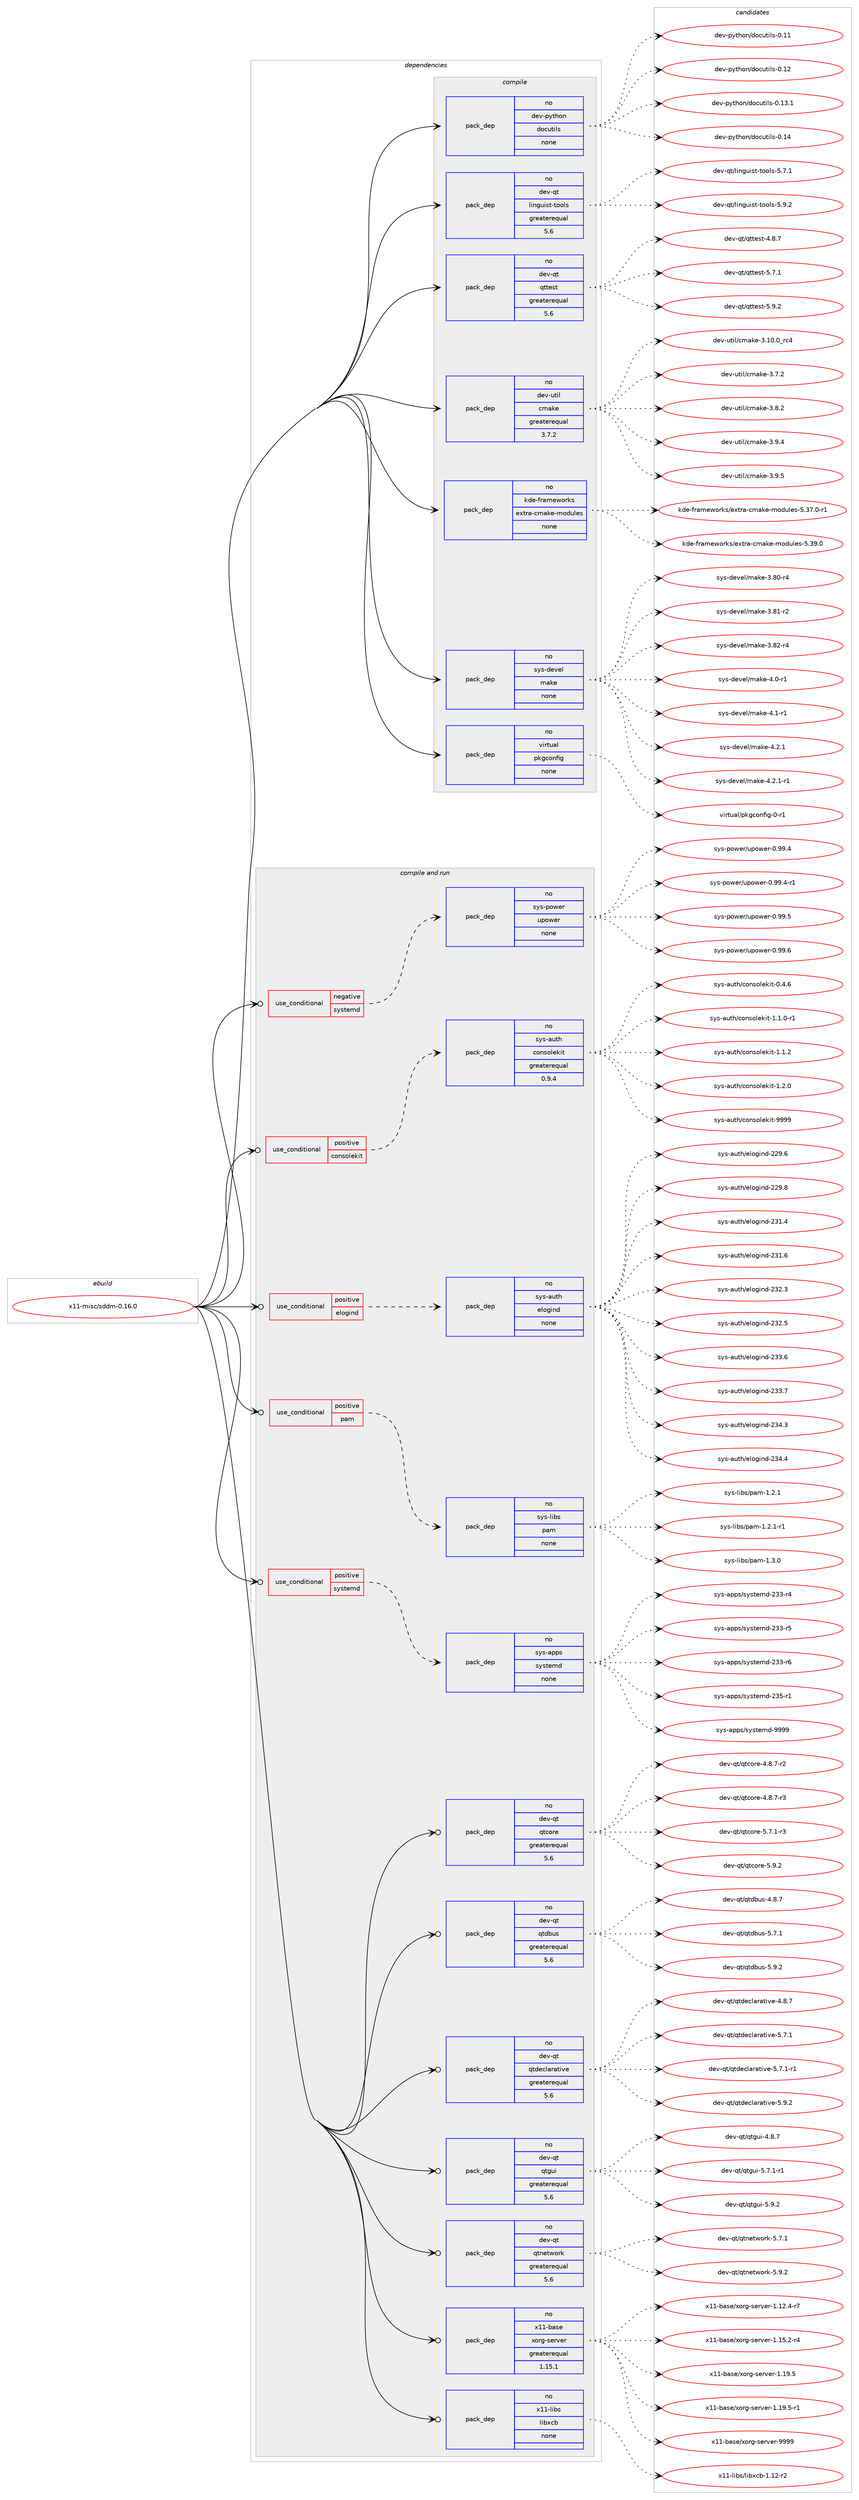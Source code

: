 digraph prolog {

# *************
# Graph options
# *************

newrank=true;
concentrate=true;
compound=true;
graph [rankdir=LR,fontname=Helvetica,fontsize=10,ranksep=1.5];#, ranksep=2.5, nodesep=0.2];
edge  [arrowhead=vee];
node  [fontname=Helvetica,fontsize=10];

# **********
# The ebuild
# **********

subgraph cluster_leftcol {
color=gray;
rank=same;
label=<<i>ebuild</i>>;
id [label="x11-misc/sddm-0.16.0", color=red, width=4, href="../x11-misc/sddm-0.16.0.svg"];
}

# ****************
# The dependencies
# ****************

subgraph cluster_midcol {
color=gray;
label=<<i>dependencies</i>>;
subgraph cluster_compile {
fillcolor="#eeeeee";
style=filled;
label=<<i>compile</i>>;
subgraph pack390867 {
dependency523964 [label=<<TABLE BORDER="0" CELLBORDER="1" CELLSPACING="0" CELLPADDING="4" WIDTH="220"><TR><TD ROWSPAN="6" CELLPADDING="30">pack_dep</TD></TR><TR><TD WIDTH="110">no</TD></TR><TR><TD>dev-python</TD></TR><TR><TD>docutils</TD></TR><TR><TD>none</TD></TR><TR><TD></TD></TR></TABLE>>, shape=none, color=blue];
}
id:e -> dependency523964:w [weight=20,style="solid",arrowhead="vee"];
subgraph pack390868 {
dependency523965 [label=<<TABLE BORDER="0" CELLBORDER="1" CELLSPACING="0" CELLPADDING="4" WIDTH="220"><TR><TD ROWSPAN="6" CELLPADDING="30">pack_dep</TD></TR><TR><TD WIDTH="110">no</TD></TR><TR><TD>dev-qt</TD></TR><TR><TD>linguist-tools</TD></TR><TR><TD>greaterequal</TD></TR><TR><TD>5.6</TD></TR></TABLE>>, shape=none, color=blue];
}
id:e -> dependency523965:w [weight=20,style="solid",arrowhead="vee"];
subgraph pack390869 {
dependency523966 [label=<<TABLE BORDER="0" CELLBORDER="1" CELLSPACING="0" CELLPADDING="4" WIDTH="220"><TR><TD ROWSPAN="6" CELLPADDING="30">pack_dep</TD></TR><TR><TD WIDTH="110">no</TD></TR><TR><TD>dev-qt</TD></TR><TR><TD>qttest</TD></TR><TR><TD>greaterequal</TD></TR><TR><TD>5.6</TD></TR></TABLE>>, shape=none, color=blue];
}
id:e -> dependency523966:w [weight=20,style="solid",arrowhead="vee"];
subgraph pack390870 {
dependency523967 [label=<<TABLE BORDER="0" CELLBORDER="1" CELLSPACING="0" CELLPADDING="4" WIDTH="220"><TR><TD ROWSPAN="6" CELLPADDING="30">pack_dep</TD></TR><TR><TD WIDTH="110">no</TD></TR><TR><TD>dev-util</TD></TR><TR><TD>cmake</TD></TR><TR><TD>greaterequal</TD></TR><TR><TD>3.7.2</TD></TR></TABLE>>, shape=none, color=blue];
}
id:e -> dependency523967:w [weight=20,style="solid",arrowhead="vee"];
subgraph pack390871 {
dependency523968 [label=<<TABLE BORDER="0" CELLBORDER="1" CELLSPACING="0" CELLPADDING="4" WIDTH="220"><TR><TD ROWSPAN="6" CELLPADDING="30">pack_dep</TD></TR><TR><TD WIDTH="110">no</TD></TR><TR><TD>kde-frameworks</TD></TR><TR><TD>extra-cmake-modules</TD></TR><TR><TD>none</TD></TR><TR><TD></TD></TR></TABLE>>, shape=none, color=blue];
}
id:e -> dependency523968:w [weight=20,style="solid",arrowhead="vee"];
subgraph pack390872 {
dependency523969 [label=<<TABLE BORDER="0" CELLBORDER="1" CELLSPACING="0" CELLPADDING="4" WIDTH="220"><TR><TD ROWSPAN="6" CELLPADDING="30">pack_dep</TD></TR><TR><TD WIDTH="110">no</TD></TR><TR><TD>sys-devel</TD></TR><TR><TD>make</TD></TR><TR><TD>none</TD></TR><TR><TD></TD></TR></TABLE>>, shape=none, color=blue];
}
id:e -> dependency523969:w [weight=20,style="solid",arrowhead="vee"];
subgraph pack390873 {
dependency523970 [label=<<TABLE BORDER="0" CELLBORDER="1" CELLSPACING="0" CELLPADDING="4" WIDTH="220"><TR><TD ROWSPAN="6" CELLPADDING="30">pack_dep</TD></TR><TR><TD WIDTH="110">no</TD></TR><TR><TD>virtual</TD></TR><TR><TD>pkgconfig</TD></TR><TR><TD>none</TD></TR><TR><TD></TD></TR></TABLE>>, shape=none, color=blue];
}
id:e -> dependency523970:w [weight=20,style="solid",arrowhead="vee"];
}
subgraph cluster_compileandrun {
fillcolor="#eeeeee";
style=filled;
label=<<i>compile and run</i>>;
subgraph cond123253 {
dependency523971 [label=<<TABLE BORDER="0" CELLBORDER="1" CELLSPACING="0" CELLPADDING="4"><TR><TD ROWSPAN="3" CELLPADDING="10">use_conditional</TD></TR><TR><TD>negative</TD></TR><TR><TD>systemd</TD></TR></TABLE>>, shape=none, color=red];
subgraph pack390874 {
dependency523972 [label=<<TABLE BORDER="0" CELLBORDER="1" CELLSPACING="0" CELLPADDING="4" WIDTH="220"><TR><TD ROWSPAN="6" CELLPADDING="30">pack_dep</TD></TR><TR><TD WIDTH="110">no</TD></TR><TR><TD>sys-power</TD></TR><TR><TD>upower</TD></TR><TR><TD>none</TD></TR><TR><TD></TD></TR></TABLE>>, shape=none, color=blue];
}
dependency523971:e -> dependency523972:w [weight=20,style="dashed",arrowhead="vee"];
}
id:e -> dependency523971:w [weight=20,style="solid",arrowhead="odotvee"];
subgraph cond123254 {
dependency523973 [label=<<TABLE BORDER="0" CELLBORDER="1" CELLSPACING="0" CELLPADDING="4"><TR><TD ROWSPAN="3" CELLPADDING="10">use_conditional</TD></TR><TR><TD>positive</TD></TR><TR><TD>consolekit</TD></TR></TABLE>>, shape=none, color=red];
subgraph pack390875 {
dependency523974 [label=<<TABLE BORDER="0" CELLBORDER="1" CELLSPACING="0" CELLPADDING="4" WIDTH="220"><TR><TD ROWSPAN="6" CELLPADDING="30">pack_dep</TD></TR><TR><TD WIDTH="110">no</TD></TR><TR><TD>sys-auth</TD></TR><TR><TD>consolekit</TD></TR><TR><TD>greaterequal</TD></TR><TR><TD>0.9.4</TD></TR></TABLE>>, shape=none, color=blue];
}
dependency523973:e -> dependency523974:w [weight=20,style="dashed",arrowhead="vee"];
}
id:e -> dependency523973:w [weight=20,style="solid",arrowhead="odotvee"];
subgraph cond123255 {
dependency523975 [label=<<TABLE BORDER="0" CELLBORDER="1" CELLSPACING="0" CELLPADDING="4"><TR><TD ROWSPAN="3" CELLPADDING="10">use_conditional</TD></TR><TR><TD>positive</TD></TR><TR><TD>elogind</TD></TR></TABLE>>, shape=none, color=red];
subgraph pack390876 {
dependency523976 [label=<<TABLE BORDER="0" CELLBORDER="1" CELLSPACING="0" CELLPADDING="4" WIDTH="220"><TR><TD ROWSPAN="6" CELLPADDING="30">pack_dep</TD></TR><TR><TD WIDTH="110">no</TD></TR><TR><TD>sys-auth</TD></TR><TR><TD>elogind</TD></TR><TR><TD>none</TD></TR><TR><TD></TD></TR></TABLE>>, shape=none, color=blue];
}
dependency523975:e -> dependency523976:w [weight=20,style="dashed",arrowhead="vee"];
}
id:e -> dependency523975:w [weight=20,style="solid",arrowhead="odotvee"];
subgraph cond123256 {
dependency523977 [label=<<TABLE BORDER="0" CELLBORDER="1" CELLSPACING="0" CELLPADDING="4"><TR><TD ROWSPAN="3" CELLPADDING="10">use_conditional</TD></TR><TR><TD>positive</TD></TR><TR><TD>pam</TD></TR></TABLE>>, shape=none, color=red];
subgraph pack390877 {
dependency523978 [label=<<TABLE BORDER="0" CELLBORDER="1" CELLSPACING="0" CELLPADDING="4" WIDTH="220"><TR><TD ROWSPAN="6" CELLPADDING="30">pack_dep</TD></TR><TR><TD WIDTH="110">no</TD></TR><TR><TD>sys-libs</TD></TR><TR><TD>pam</TD></TR><TR><TD>none</TD></TR><TR><TD></TD></TR></TABLE>>, shape=none, color=blue];
}
dependency523977:e -> dependency523978:w [weight=20,style="dashed",arrowhead="vee"];
}
id:e -> dependency523977:w [weight=20,style="solid",arrowhead="odotvee"];
subgraph cond123257 {
dependency523979 [label=<<TABLE BORDER="0" CELLBORDER="1" CELLSPACING="0" CELLPADDING="4"><TR><TD ROWSPAN="3" CELLPADDING="10">use_conditional</TD></TR><TR><TD>positive</TD></TR><TR><TD>systemd</TD></TR></TABLE>>, shape=none, color=red];
subgraph pack390878 {
dependency523980 [label=<<TABLE BORDER="0" CELLBORDER="1" CELLSPACING="0" CELLPADDING="4" WIDTH="220"><TR><TD ROWSPAN="6" CELLPADDING="30">pack_dep</TD></TR><TR><TD WIDTH="110">no</TD></TR><TR><TD>sys-apps</TD></TR><TR><TD>systemd</TD></TR><TR><TD>none</TD></TR><TR><TD></TD></TR></TABLE>>, shape=none, color=blue];
}
dependency523979:e -> dependency523980:w [weight=20,style="dashed",arrowhead="vee"];
}
id:e -> dependency523979:w [weight=20,style="solid",arrowhead="odotvee"];
subgraph pack390879 {
dependency523981 [label=<<TABLE BORDER="0" CELLBORDER="1" CELLSPACING="0" CELLPADDING="4" WIDTH="220"><TR><TD ROWSPAN="6" CELLPADDING="30">pack_dep</TD></TR><TR><TD WIDTH="110">no</TD></TR><TR><TD>dev-qt</TD></TR><TR><TD>qtcore</TD></TR><TR><TD>greaterequal</TD></TR><TR><TD>5.6</TD></TR></TABLE>>, shape=none, color=blue];
}
id:e -> dependency523981:w [weight=20,style="solid",arrowhead="odotvee"];
subgraph pack390880 {
dependency523982 [label=<<TABLE BORDER="0" CELLBORDER="1" CELLSPACING="0" CELLPADDING="4" WIDTH="220"><TR><TD ROWSPAN="6" CELLPADDING="30">pack_dep</TD></TR><TR><TD WIDTH="110">no</TD></TR><TR><TD>dev-qt</TD></TR><TR><TD>qtdbus</TD></TR><TR><TD>greaterequal</TD></TR><TR><TD>5.6</TD></TR></TABLE>>, shape=none, color=blue];
}
id:e -> dependency523982:w [weight=20,style="solid",arrowhead="odotvee"];
subgraph pack390881 {
dependency523983 [label=<<TABLE BORDER="0" CELLBORDER="1" CELLSPACING="0" CELLPADDING="4" WIDTH="220"><TR><TD ROWSPAN="6" CELLPADDING="30">pack_dep</TD></TR><TR><TD WIDTH="110">no</TD></TR><TR><TD>dev-qt</TD></TR><TR><TD>qtdeclarative</TD></TR><TR><TD>greaterequal</TD></TR><TR><TD>5.6</TD></TR></TABLE>>, shape=none, color=blue];
}
id:e -> dependency523983:w [weight=20,style="solid",arrowhead="odotvee"];
subgraph pack390882 {
dependency523984 [label=<<TABLE BORDER="0" CELLBORDER="1" CELLSPACING="0" CELLPADDING="4" WIDTH="220"><TR><TD ROWSPAN="6" CELLPADDING="30">pack_dep</TD></TR><TR><TD WIDTH="110">no</TD></TR><TR><TD>dev-qt</TD></TR><TR><TD>qtgui</TD></TR><TR><TD>greaterequal</TD></TR><TR><TD>5.6</TD></TR></TABLE>>, shape=none, color=blue];
}
id:e -> dependency523984:w [weight=20,style="solid",arrowhead="odotvee"];
subgraph pack390883 {
dependency523985 [label=<<TABLE BORDER="0" CELLBORDER="1" CELLSPACING="0" CELLPADDING="4" WIDTH="220"><TR><TD ROWSPAN="6" CELLPADDING="30">pack_dep</TD></TR><TR><TD WIDTH="110">no</TD></TR><TR><TD>dev-qt</TD></TR><TR><TD>qtnetwork</TD></TR><TR><TD>greaterequal</TD></TR><TR><TD>5.6</TD></TR></TABLE>>, shape=none, color=blue];
}
id:e -> dependency523985:w [weight=20,style="solid",arrowhead="odotvee"];
subgraph pack390884 {
dependency523986 [label=<<TABLE BORDER="0" CELLBORDER="1" CELLSPACING="0" CELLPADDING="4" WIDTH="220"><TR><TD ROWSPAN="6" CELLPADDING="30">pack_dep</TD></TR><TR><TD WIDTH="110">no</TD></TR><TR><TD>x11-base</TD></TR><TR><TD>xorg-server</TD></TR><TR><TD>greaterequal</TD></TR><TR><TD>1.15.1</TD></TR></TABLE>>, shape=none, color=blue];
}
id:e -> dependency523986:w [weight=20,style="solid",arrowhead="odotvee"];
subgraph pack390885 {
dependency523987 [label=<<TABLE BORDER="0" CELLBORDER="1" CELLSPACING="0" CELLPADDING="4" WIDTH="220"><TR><TD ROWSPAN="6" CELLPADDING="30">pack_dep</TD></TR><TR><TD WIDTH="110">no</TD></TR><TR><TD>x11-libs</TD></TR><TR><TD>libxcb</TD></TR><TR><TD>none</TD></TR><TR><TD></TD></TR></TABLE>>, shape=none, color=blue];
}
id:e -> dependency523987:w [weight=20,style="solid",arrowhead="odotvee"];
}
subgraph cluster_run {
fillcolor="#eeeeee";
style=filled;
label=<<i>run</i>>;
}
}

# **************
# The candidates
# **************

subgraph cluster_choices {
rank=same;
color=gray;
label=<<i>candidates</i>>;

subgraph choice390867 {
color=black;
nodesep=1;
choice1001011184511212111610411111047100111991171161051081154548464949 [label="dev-python/docutils-0.11", color=red, width=4,href="../dev-python/docutils-0.11.svg"];
choice1001011184511212111610411111047100111991171161051081154548464950 [label="dev-python/docutils-0.12", color=red, width=4,href="../dev-python/docutils-0.12.svg"];
choice10010111845112121116104111110471001119911711610510811545484649514649 [label="dev-python/docutils-0.13.1", color=red, width=4,href="../dev-python/docutils-0.13.1.svg"];
choice1001011184511212111610411111047100111991171161051081154548464952 [label="dev-python/docutils-0.14", color=red, width=4,href="../dev-python/docutils-0.14.svg"];
dependency523964:e -> choice1001011184511212111610411111047100111991171161051081154548464949:w [style=dotted,weight="100"];
dependency523964:e -> choice1001011184511212111610411111047100111991171161051081154548464950:w [style=dotted,weight="100"];
dependency523964:e -> choice10010111845112121116104111110471001119911711610510811545484649514649:w [style=dotted,weight="100"];
dependency523964:e -> choice1001011184511212111610411111047100111991171161051081154548464952:w [style=dotted,weight="100"];
}
subgraph choice390868 {
color=black;
nodesep=1;
choice100101118451131164710810511010311710511511645116111111108115455346554649 [label="dev-qt/linguist-tools-5.7.1", color=red, width=4,href="../dev-qt/linguist-tools-5.7.1.svg"];
choice100101118451131164710810511010311710511511645116111111108115455346574650 [label="dev-qt/linguist-tools-5.9.2", color=red, width=4,href="../dev-qt/linguist-tools-5.9.2.svg"];
dependency523965:e -> choice100101118451131164710810511010311710511511645116111111108115455346554649:w [style=dotted,weight="100"];
dependency523965:e -> choice100101118451131164710810511010311710511511645116111111108115455346574650:w [style=dotted,weight="100"];
}
subgraph choice390869 {
color=black;
nodesep=1;
choice1001011184511311647113116116101115116455246564655 [label="dev-qt/qttest-4.8.7", color=red, width=4,href="../dev-qt/qttest-4.8.7.svg"];
choice1001011184511311647113116116101115116455346554649 [label="dev-qt/qttest-5.7.1", color=red, width=4,href="../dev-qt/qttest-5.7.1.svg"];
choice1001011184511311647113116116101115116455346574650 [label="dev-qt/qttest-5.9.2", color=red, width=4,href="../dev-qt/qttest-5.9.2.svg"];
dependency523966:e -> choice1001011184511311647113116116101115116455246564655:w [style=dotted,weight="100"];
dependency523966:e -> choice1001011184511311647113116116101115116455346554649:w [style=dotted,weight="100"];
dependency523966:e -> choice1001011184511311647113116116101115116455346574650:w [style=dotted,weight="100"];
}
subgraph choice390870 {
color=black;
nodesep=1;
choice1001011184511711610510847991099710710145514649484648951149952 [label="dev-util/cmake-3.10.0_rc4", color=red, width=4,href="../dev-util/cmake-3.10.0_rc4.svg"];
choice10010111845117116105108479910997107101455146554650 [label="dev-util/cmake-3.7.2", color=red, width=4,href="../dev-util/cmake-3.7.2.svg"];
choice10010111845117116105108479910997107101455146564650 [label="dev-util/cmake-3.8.2", color=red, width=4,href="../dev-util/cmake-3.8.2.svg"];
choice10010111845117116105108479910997107101455146574652 [label="dev-util/cmake-3.9.4", color=red, width=4,href="../dev-util/cmake-3.9.4.svg"];
choice10010111845117116105108479910997107101455146574653 [label="dev-util/cmake-3.9.5", color=red, width=4,href="../dev-util/cmake-3.9.5.svg"];
dependency523967:e -> choice1001011184511711610510847991099710710145514649484648951149952:w [style=dotted,weight="100"];
dependency523967:e -> choice10010111845117116105108479910997107101455146554650:w [style=dotted,weight="100"];
dependency523967:e -> choice10010111845117116105108479910997107101455146564650:w [style=dotted,weight="100"];
dependency523967:e -> choice10010111845117116105108479910997107101455146574652:w [style=dotted,weight="100"];
dependency523967:e -> choice10010111845117116105108479910997107101455146574653:w [style=dotted,weight="100"];
}
subgraph choice390871 {
color=black;
nodesep=1;
choice1071001014510211497109101119111114107115471011201161149745991099710710145109111100117108101115455346515546484511449 [label="kde-frameworks/extra-cmake-modules-5.37.0-r1", color=red, width=4,href="../kde-frameworks/extra-cmake-modules-5.37.0-r1.svg"];
choice107100101451021149710910111911111410711547101120116114974599109971071014510911110011710810111545534651574648 [label="kde-frameworks/extra-cmake-modules-5.39.0", color=red, width=4,href="../kde-frameworks/extra-cmake-modules-5.39.0.svg"];
dependency523968:e -> choice1071001014510211497109101119111114107115471011201161149745991099710710145109111100117108101115455346515546484511449:w [style=dotted,weight="100"];
dependency523968:e -> choice107100101451021149710910111911111410711547101120116114974599109971071014510911110011710810111545534651574648:w [style=dotted,weight="100"];
}
subgraph choice390872 {
color=black;
nodesep=1;
choice11512111545100101118101108471099710710145514656484511452 [label="sys-devel/make-3.80-r4", color=red, width=4,href="../sys-devel/make-3.80-r4.svg"];
choice11512111545100101118101108471099710710145514656494511450 [label="sys-devel/make-3.81-r2", color=red, width=4,href="../sys-devel/make-3.81-r2.svg"];
choice11512111545100101118101108471099710710145514656504511452 [label="sys-devel/make-3.82-r4", color=red, width=4,href="../sys-devel/make-3.82-r4.svg"];
choice115121115451001011181011084710997107101455246484511449 [label="sys-devel/make-4.0-r1", color=red, width=4,href="../sys-devel/make-4.0-r1.svg"];
choice115121115451001011181011084710997107101455246494511449 [label="sys-devel/make-4.1-r1", color=red, width=4,href="../sys-devel/make-4.1-r1.svg"];
choice115121115451001011181011084710997107101455246504649 [label="sys-devel/make-4.2.1", color=red, width=4,href="../sys-devel/make-4.2.1.svg"];
choice1151211154510010111810110847109971071014552465046494511449 [label="sys-devel/make-4.2.1-r1", color=red, width=4,href="../sys-devel/make-4.2.1-r1.svg"];
dependency523969:e -> choice11512111545100101118101108471099710710145514656484511452:w [style=dotted,weight="100"];
dependency523969:e -> choice11512111545100101118101108471099710710145514656494511450:w [style=dotted,weight="100"];
dependency523969:e -> choice11512111545100101118101108471099710710145514656504511452:w [style=dotted,weight="100"];
dependency523969:e -> choice115121115451001011181011084710997107101455246484511449:w [style=dotted,weight="100"];
dependency523969:e -> choice115121115451001011181011084710997107101455246494511449:w [style=dotted,weight="100"];
dependency523969:e -> choice115121115451001011181011084710997107101455246504649:w [style=dotted,weight="100"];
dependency523969:e -> choice1151211154510010111810110847109971071014552465046494511449:w [style=dotted,weight="100"];
}
subgraph choice390873 {
color=black;
nodesep=1;
choice11810511411611797108471121071039911111010210510345484511449 [label="virtual/pkgconfig-0-r1", color=red, width=4,href="../virtual/pkgconfig-0-r1.svg"];
dependency523970:e -> choice11810511411611797108471121071039911111010210510345484511449:w [style=dotted,weight="100"];
}
subgraph choice390874 {
color=black;
nodesep=1;
choice115121115451121111191011144711711211111910111445484657574652 [label="sys-power/upower-0.99.4", color=red, width=4,href="../sys-power/upower-0.99.4.svg"];
choice1151211154511211111910111447117112111119101114454846575746524511449 [label="sys-power/upower-0.99.4-r1", color=red, width=4,href="../sys-power/upower-0.99.4-r1.svg"];
choice115121115451121111191011144711711211111910111445484657574653 [label="sys-power/upower-0.99.5", color=red, width=4,href="../sys-power/upower-0.99.5.svg"];
choice115121115451121111191011144711711211111910111445484657574654 [label="sys-power/upower-0.99.6", color=red, width=4,href="../sys-power/upower-0.99.6.svg"];
dependency523972:e -> choice115121115451121111191011144711711211111910111445484657574652:w [style=dotted,weight="100"];
dependency523972:e -> choice1151211154511211111910111447117112111119101114454846575746524511449:w [style=dotted,weight="100"];
dependency523972:e -> choice115121115451121111191011144711711211111910111445484657574653:w [style=dotted,weight="100"];
dependency523972:e -> choice115121115451121111191011144711711211111910111445484657574654:w [style=dotted,weight="100"];
}
subgraph choice390875 {
color=black;
nodesep=1;
choice11512111545971171161044799111110115111108101107105116454846524654 [label="sys-auth/consolekit-0.4.6", color=red, width=4,href="../sys-auth/consolekit-0.4.6.svg"];
choice115121115459711711610447991111101151111081011071051164549464946484511449 [label="sys-auth/consolekit-1.1.0-r1", color=red, width=4,href="../sys-auth/consolekit-1.1.0-r1.svg"];
choice11512111545971171161044799111110115111108101107105116454946494650 [label="sys-auth/consolekit-1.1.2", color=red, width=4,href="../sys-auth/consolekit-1.1.2.svg"];
choice11512111545971171161044799111110115111108101107105116454946504648 [label="sys-auth/consolekit-1.2.0", color=red, width=4,href="../sys-auth/consolekit-1.2.0.svg"];
choice115121115459711711610447991111101151111081011071051164557575757 [label="sys-auth/consolekit-9999", color=red, width=4,href="../sys-auth/consolekit-9999.svg"];
dependency523974:e -> choice11512111545971171161044799111110115111108101107105116454846524654:w [style=dotted,weight="100"];
dependency523974:e -> choice115121115459711711610447991111101151111081011071051164549464946484511449:w [style=dotted,weight="100"];
dependency523974:e -> choice11512111545971171161044799111110115111108101107105116454946494650:w [style=dotted,weight="100"];
dependency523974:e -> choice11512111545971171161044799111110115111108101107105116454946504648:w [style=dotted,weight="100"];
dependency523974:e -> choice115121115459711711610447991111101151111081011071051164557575757:w [style=dotted,weight="100"];
}
subgraph choice390876 {
color=black;
nodesep=1;
choice115121115459711711610447101108111103105110100455050574654 [label="sys-auth/elogind-229.6", color=red, width=4,href="../sys-auth/elogind-229.6.svg"];
choice115121115459711711610447101108111103105110100455050574656 [label="sys-auth/elogind-229.8", color=red, width=4,href="../sys-auth/elogind-229.8.svg"];
choice115121115459711711610447101108111103105110100455051494652 [label="sys-auth/elogind-231.4", color=red, width=4,href="../sys-auth/elogind-231.4.svg"];
choice115121115459711711610447101108111103105110100455051494654 [label="sys-auth/elogind-231.6", color=red, width=4,href="../sys-auth/elogind-231.6.svg"];
choice115121115459711711610447101108111103105110100455051504651 [label="sys-auth/elogind-232.3", color=red, width=4,href="../sys-auth/elogind-232.3.svg"];
choice115121115459711711610447101108111103105110100455051504653 [label="sys-auth/elogind-232.5", color=red, width=4,href="../sys-auth/elogind-232.5.svg"];
choice115121115459711711610447101108111103105110100455051514654 [label="sys-auth/elogind-233.6", color=red, width=4,href="../sys-auth/elogind-233.6.svg"];
choice115121115459711711610447101108111103105110100455051514655 [label="sys-auth/elogind-233.7", color=red, width=4,href="../sys-auth/elogind-233.7.svg"];
choice115121115459711711610447101108111103105110100455051524651 [label="sys-auth/elogind-234.3", color=red, width=4,href="../sys-auth/elogind-234.3.svg"];
choice115121115459711711610447101108111103105110100455051524652 [label="sys-auth/elogind-234.4", color=red, width=4,href="../sys-auth/elogind-234.4.svg"];
dependency523976:e -> choice115121115459711711610447101108111103105110100455050574654:w [style=dotted,weight="100"];
dependency523976:e -> choice115121115459711711610447101108111103105110100455050574656:w [style=dotted,weight="100"];
dependency523976:e -> choice115121115459711711610447101108111103105110100455051494652:w [style=dotted,weight="100"];
dependency523976:e -> choice115121115459711711610447101108111103105110100455051494654:w [style=dotted,weight="100"];
dependency523976:e -> choice115121115459711711610447101108111103105110100455051504651:w [style=dotted,weight="100"];
dependency523976:e -> choice115121115459711711610447101108111103105110100455051504653:w [style=dotted,weight="100"];
dependency523976:e -> choice115121115459711711610447101108111103105110100455051514654:w [style=dotted,weight="100"];
dependency523976:e -> choice115121115459711711610447101108111103105110100455051514655:w [style=dotted,weight="100"];
dependency523976:e -> choice115121115459711711610447101108111103105110100455051524651:w [style=dotted,weight="100"];
dependency523976:e -> choice115121115459711711610447101108111103105110100455051524652:w [style=dotted,weight="100"];
}
subgraph choice390877 {
color=black;
nodesep=1;
choice11512111545108105981154711297109454946504649 [label="sys-libs/pam-1.2.1", color=red, width=4,href="../sys-libs/pam-1.2.1.svg"];
choice115121115451081059811547112971094549465046494511449 [label="sys-libs/pam-1.2.1-r1", color=red, width=4,href="../sys-libs/pam-1.2.1-r1.svg"];
choice11512111545108105981154711297109454946514648 [label="sys-libs/pam-1.3.0", color=red, width=4,href="../sys-libs/pam-1.3.0.svg"];
dependency523978:e -> choice11512111545108105981154711297109454946504649:w [style=dotted,weight="100"];
dependency523978:e -> choice115121115451081059811547112971094549465046494511449:w [style=dotted,weight="100"];
dependency523978:e -> choice11512111545108105981154711297109454946514648:w [style=dotted,weight="100"];
}
subgraph choice390878 {
color=black;
nodesep=1;
choice115121115459711211211547115121115116101109100455051514511452 [label="sys-apps/systemd-233-r4", color=red, width=4,href="../sys-apps/systemd-233-r4.svg"];
choice115121115459711211211547115121115116101109100455051514511453 [label="sys-apps/systemd-233-r5", color=red, width=4,href="../sys-apps/systemd-233-r5.svg"];
choice115121115459711211211547115121115116101109100455051514511454 [label="sys-apps/systemd-233-r6", color=red, width=4,href="../sys-apps/systemd-233-r6.svg"];
choice115121115459711211211547115121115116101109100455051534511449 [label="sys-apps/systemd-235-r1", color=red, width=4,href="../sys-apps/systemd-235-r1.svg"];
choice1151211154597112112115471151211151161011091004557575757 [label="sys-apps/systemd-9999", color=red, width=4,href="../sys-apps/systemd-9999.svg"];
dependency523980:e -> choice115121115459711211211547115121115116101109100455051514511452:w [style=dotted,weight="100"];
dependency523980:e -> choice115121115459711211211547115121115116101109100455051514511453:w [style=dotted,weight="100"];
dependency523980:e -> choice115121115459711211211547115121115116101109100455051514511454:w [style=dotted,weight="100"];
dependency523980:e -> choice115121115459711211211547115121115116101109100455051534511449:w [style=dotted,weight="100"];
dependency523980:e -> choice1151211154597112112115471151211151161011091004557575757:w [style=dotted,weight="100"];
}
subgraph choice390879 {
color=black;
nodesep=1;
choice1001011184511311647113116991111141014552465646554511450 [label="dev-qt/qtcore-4.8.7-r2", color=red, width=4,href="../dev-qt/qtcore-4.8.7-r2.svg"];
choice1001011184511311647113116991111141014552465646554511451 [label="dev-qt/qtcore-4.8.7-r3", color=red, width=4,href="../dev-qt/qtcore-4.8.7-r3.svg"];
choice1001011184511311647113116991111141014553465546494511451 [label="dev-qt/qtcore-5.7.1-r3", color=red, width=4,href="../dev-qt/qtcore-5.7.1-r3.svg"];
choice100101118451131164711311699111114101455346574650 [label="dev-qt/qtcore-5.9.2", color=red, width=4,href="../dev-qt/qtcore-5.9.2.svg"];
dependency523981:e -> choice1001011184511311647113116991111141014552465646554511450:w [style=dotted,weight="100"];
dependency523981:e -> choice1001011184511311647113116991111141014552465646554511451:w [style=dotted,weight="100"];
dependency523981:e -> choice1001011184511311647113116991111141014553465546494511451:w [style=dotted,weight="100"];
dependency523981:e -> choice100101118451131164711311699111114101455346574650:w [style=dotted,weight="100"];
}
subgraph choice390880 {
color=black;
nodesep=1;
choice100101118451131164711311610098117115455246564655 [label="dev-qt/qtdbus-4.8.7", color=red, width=4,href="../dev-qt/qtdbus-4.8.7.svg"];
choice100101118451131164711311610098117115455346554649 [label="dev-qt/qtdbus-5.7.1", color=red, width=4,href="../dev-qt/qtdbus-5.7.1.svg"];
choice100101118451131164711311610098117115455346574650 [label="dev-qt/qtdbus-5.9.2", color=red, width=4,href="../dev-qt/qtdbus-5.9.2.svg"];
dependency523982:e -> choice100101118451131164711311610098117115455246564655:w [style=dotted,weight="100"];
dependency523982:e -> choice100101118451131164711311610098117115455346554649:w [style=dotted,weight="100"];
dependency523982:e -> choice100101118451131164711311610098117115455346574650:w [style=dotted,weight="100"];
}
subgraph choice390881 {
color=black;
nodesep=1;
choice1001011184511311647113116100101991089711497116105118101455246564655 [label="dev-qt/qtdeclarative-4.8.7", color=red, width=4,href="../dev-qt/qtdeclarative-4.8.7.svg"];
choice1001011184511311647113116100101991089711497116105118101455346554649 [label="dev-qt/qtdeclarative-5.7.1", color=red, width=4,href="../dev-qt/qtdeclarative-5.7.1.svg"];
choice10010111845113116471131161001019910897114971161051181014553465546494511449 [label="dev-qt/qtdeclarative-5.7.1-r1", color=red, width=4,href="../dev-qt/qtdeclarative-5.7.1-r1.svg"];
choice1001011184511311647113116100101991089711497116105118101455346574650 [label="dev-qt/qtdeclarative-5.9.2", color=red, width=4,href="../dev-qt/qtdeclarative-5.9.2.svg"];
dependency523983:e -> choice1001011184511311647113116100101991089711497116105118101455246564655:w [style=dotted,weight="100"];
dependency523983:e -> choice1001011184511311647113116100101991089711497116105118101455346554649:w [style=dotted,weight="100"];
dependency523983:e -> choice10010111845113116471131161001019910897114971161051181014553465546494511449:w [style=dotted,weight="100"];
dependency523983:e -> choice1001011184511311647113116100101991089711497116105118101455346574650:w [style=dotted,weight="100"];
}
subgraph choice390882 {
color=black;
nodesep=1;
choice1001011184511311647113116103117105455246564655 [label="dev-qt/qtgui-4.8.7", color=red, width=4,href="../dev-qt/qtgui-4.8.7.svg"];
choice10010111845113116471131161031171054553465546494511449 [label="dev-qt/qtgui-5.7.1-r1", color=red, width=4,href="../dev-qt/qtgui-5.7.1-r1.svg"];
choice1001011184511311647113116103117105455346574650 [label="dev-qt/qtgui-5.9.2", color=red, width=4,href="../dev-qt/qtgui-5.9.2.svg"];
dependency523984:e -> choice1001011184511311647113116103117105455246564655:w [style=dotted,weight="100"];
dependency523984:e -> choice10010111845113116471131161031171054553465546494511449:w [style=dotted,weight="100"];
dependency523984:e -> choice1001011184511311647113116103117105455346574650:w [style=dotted,weight="100"];
}
subgraph choice390883 {
color=black;
nodesep=1;
choice1001011184511311647113116110101116119111114107455346554649 [label="dev-qt/qtnetwork-5.7.1", color=red, width=4,href="../dev-qt/qtnetwork-5.7.1.svg"];
choice1001011184511311647113116110101116119111114107455346574650 [label="dev-qt/qtnetwork-5.9.2", color=red, width=4,href="../dev-qt/qtnetwork-5.9.2.svg"];
dependency523985:e -> choice1001011184511311647113116110101116119111114107455346554649:w [style=dotted,weight="100"];
dependency523985:e -> choice1001011184511311647113116110101116119111114107455346574650:w [style=dotted,weight="100"];
}
subgraph choice390884 {
color=black;
nodesep=1;
choice12049494598971151014712011111410345115101114118101114454946495046524511455 [label="x11-base/xorg-server-1.12.4-r7", color=red, width=4,href="../x11-base/xorg-server-1.12.4-r7.svg"];
choice12049494598971151014712011111410345115101114118101114454946495346504511452 [label="x11-base/xorg-server-1.15.2-r4", color=red, width=4,href="../x11-base/xorg-server-1.15.2-r4.svg"];
choice1204949459897115101471201111141034511510111411810111445494649574653 [label="x11-base/xorg-server-1.19.5", color=red, width=4,href="../x11-base/xorg-server-1.19.5.svg"];
choice12049494598971151014712011111410345115101114118101114454946495746534511449 [label="x11-base/xorg-server-1.19.5-r1", color=red, width=4,href="../x11-base/xorg-server-1.19.5-r1.svg"];
choice120494945989711510147120111114103451151011141181011144557575757 [label="x11-base/xorg-server-9999", color=red, width=4,href="../x11-base/xorg-server-9999.svg"];
dependency523986:e -> choice12049494598971151014712011111410345115101114118101114454946495046524511455:w [style=dotted,weight="100"];
dependency523986:e -> choice12049494598971151014712011111410345115101114118101114454946495346504511452:w [style=dotted,weight="100"];
dependency523986:e -> choice1204949459897115101471201111141034511510111411810111445494649574653:w [style=dotted,weight="100"];
dependency523986:e -> choice12049494598971151014712011111410345115101114118101114454946495746534511449:w [style=dotted,weight="100"];
dependency523986:e -> choice120494945989711510147120111114103451151011141181011144557575757:w [style=dotted,weight="100"];
}
subgraph choice390885 {
color=black;
nodesep=1;
choice120494945108105981154710810598120999845494649504511450 [label="x11-libs/libxcb-1.12-r2", color=red, width=4,href="../x11-libs/libxcb-1.12-r2.svg"];
dependency523987:e -> choice120494945108105981154710810598120999845494649504511450:w [style=dotted,weight="100"];
}
}

}
